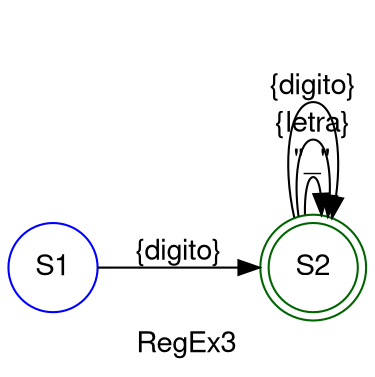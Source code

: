 digraph finite_state_machine {
	fontname="Helvetica,Arial,sans-serif"
	node [fontname="Helvetica,Arial,sans-serif"]
	edge [fontname="Helvetica,Arial,sans-serif"]
	rankdir=LR;node [shape = doublecircle color=darkgreen]; S2;
node [shape = circle color=blue];
S1 -> S2 [label = "{digito}"];
S2 -> S2 [label = "\"_\""];
S2 -> S2 [label = "{letra}"];
S2 -> S2 [label = "{digito}"];
label = "RegEx3";
}